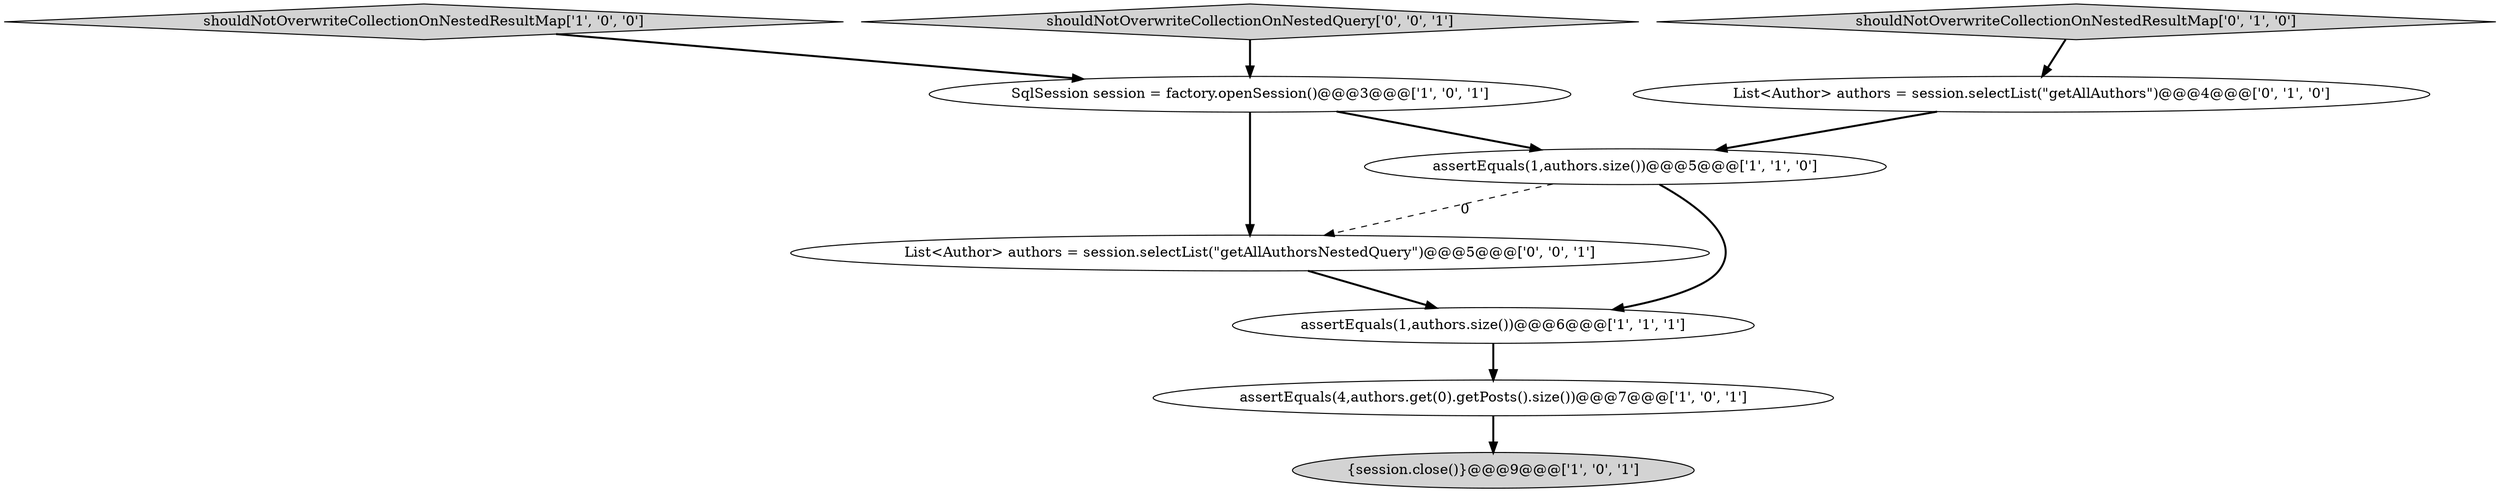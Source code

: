 digraph {
3 [style = filled, label = "assertEquals(1,authors.size())@@@5@@@['1', '1', '0']", fillcolor = white, shape = ellipse image = "AAA0AAABBB1BBB"];
2 [style = filled, label = "SqlSession session = factory.openSession()@@@3@@@['1', '0', '1']", fillcolor = white, shape = ellipse image = "AAA0AAABBB1BBB"];
7 [style = filled, label = "shouldNotOverwriteCollectionOnNestedResultMap['0', '1', '0']", fillcolor = lightgray, shape = diamond image = "AAA0AAABBB2BBB"];
4 [style = filled, label = "{session.close()}@@@9@@@['1', '0', '1']", fillcolor = lightgray, shape = ellipse image = "AAA0AAABBB1BBB"];
5 [style = filled, label = "shouldNotOverwriteCollectionOnNestedResultMap['1', '0', '0']", fillcolor = lightgray, shape = diamond image = "AAA0AAABBB1BBB"];
1 [style = filled, label = "assertEquals(1,authors.size())@@@6@@@['1', '1', '1']", fillcolor = white, shape = ellipse image = "AAA0AAABBB1BBB"];
8 [style = filled, label = "List<Author> authors = session.selectList(\"getAllAuthorsNestedQuery\")@@@5@@@['0', '0', '1']", fillcolor = white, shape = ellipse image = "AAA0AAABBB3BBB"];
0 [style = filled, label = "assertEquals(4,authors.get(0).getPosts().size())@@@7@@@['1', '0', '1']", fillcolor = white, shape = ellipse image = "AAA0AAABBB1BBB"];
9 [style = filled, label = "shouldNotOverwriteCollectionOnNestedQuery['0', '0', '1']", fillcolor = lightgray, shape = diamond image = "AAA0AAABBB3BBB"];
6 [style = filled, label = "List<Author> authors = session.selectList(\"getAllAuthors\")@@@4@@@['0', '1', '0']", fillcolor = white, shape = ellipse image = "AAA0AAABBB2BBB"];
8->1 [style = bold, label=""];
6->3 [style = bold, label=""];
3->8 [style = dashed, label="0"];
5->2 [style = bold, label=""];
7->6 [style = bold, label=""];
1->0 [style = bold, label=""];
3->1 [style = bold, label=""];
0->4 [style = bold, label=""];
9->2 [style = bold, label=""];
2->3 [style = bold, label=""];
2->8 [style = bold, label=""];
}
